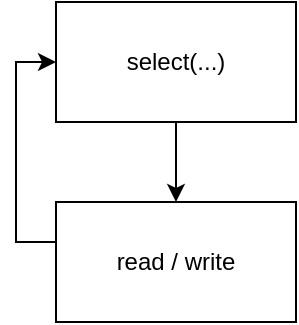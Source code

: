 <mxfile version="14.6.13" type="device" pages="3"><diagram id="I_lS-0upA18brUylHAHA" name="Main loop"><mxGraphModel dx="1042" dy="732" grid="1" gridSize="10" guides="1" tooltips="1" connect="1" arrows="1" fold="1" page="1" pageScale="1" pageWidth="827" pageHeight="1169" math="0" shadow="0"><root><mxCell id="0"/><mxCell id="1" parent="0"/><mxCell id="IDucwnHwfi0Vx0GPSvYc-4" style="edgeStyle=orthogonalEdgeStyle;rounded=0;orthogonalLoop=1;jettySize=auto;html=1;entryX=0.5;entryY=0;entryDx=0;entryDy=0;" parent="1" source="IDucwnHwfi0Vx0GPSvYc-1" target="IDucwnHwfi0Vx0GPSvYc-3" edge="1"><mxGeometry relative="1" as="geometry"/></mxCell><mxCell id="IDucwnHwfi0Vx0GPSvYc-1" value="select(...)" style="rounded=0;whiteSpace=wrap;html=1;" parent="1" vertex="1"><mxGeometry x="60" y="40" width="120" height="60" as="geometry"/></mxCell><mxCell id="IDucwnHwfi0Vx0GPSvYc-5" style="edgeStyle=orthogonalEdgeStyle;rounded=0;orthogonalLoop=1;jettySize=auto;html=1;entryX=0;entryY=0.5;entryDx=0;entryDy=0;" parent="1" source="IDucwnHwfi0Vx0GPSvYc-3" target="IDucwnHwfi0Vx0GPSvYc-1" edge="1"><mxGeometry relative="1" as="geometry"><mxPoint x="-20" y="170" as="targetPoint"/><Array as="points"><mxPoint x="40" y="160"/><mxPoint x="40" y="70"/></Array></mxGeometry></mxCell><mxCell id="IDucwnHwfi0Vx0GPSvYc-3" value="read / write" style="rounded=0;whiteSpace=wrap;html=1;" parent="1" vertex="1"><mxGeometry x="60" y="140" width="120" height="60" as="geometry"/></mxCell></root></mxGraphModel></diagram><diagram id="hF7r30cTo_IsHi8MoHKZ" name="Lifecycle"><mxGraphModel dx="1042" dy="732" grid="1" gridSize="10" guides="1" tooltips="1" connect="1" arrows="1" fold="1" page="1" pageScale="1" pageWidth="827" pageHeight="1169" math="0" shadow="0"><root><mxCell id="HZMHRvewjXrwCQOjNLbE-0"/><mxCell id="HZMHRvewjXrwCQOjNLbE-1" parent="HZMHRvewjXrwCQOjNLbE-0"/><mxCell id="ojgs4G1j0_dk_5-APON--4" style="edgeStyle=orthogonalEdgeStyle;rounded=0;orthogonalLoop=1;jettySize=auto;html=1;exitX=0.5;exitY=1;exitDx=0;exitDy=0;entryX=0.5;entryY=0;entryDx=0;entryDy=0;" edge="1" parent="HZMHRvewjXrwCQOjNLbE-1" source="ojgs4G1j0_dk_5-APON--0" target="ojgs4G1j0_dk_5-APON--2"><mxGeometry relative="1" as="geometry"/></mxCell><mxCell id="ojgs4G1j0_dk_5-APON--0" value="doOnSubscribe" style="rounded=1;whiteSpace=wrap;html=1;" vertex="1" parent="HZMHRvewjXrwCQOjNLbE-1"><mxGeometry x="110" y="160" width="120" height="60" as="geometry"/></mxCell><mxCell id="ojgs4G1j0_dk_5-APON--3" style="edgeStyle=orthogonalEdgeStyle;rounded=0;orthogonalLoop=1;jettySize=auto;html=1;entryX=0.5;entryY=0;entryDx=0;entryDy=0;" edge="1" parent="HZMHRvewjXrwCQOjNLbE-1" source="ojgs4G1j0_dk_5-APON--1" target="ojgs4G1j0_dk_5-APON--0"><mxGeometry relative="1" as="geometry"/></mxCell><mxCell id="ojgs4G1j0_dk_5-APON--1" value="Create Flux/Mono" style="ellipse;whiteSpace=wrap;html=1;aspect=fixed;" vertex="1" parent="HZMHRvewjXrwCQOjNLbE-1"><mxGeometry x="130" y="40" width="80" height="80" as="geometry"/></mxCell><mxCell id="ojgs4G1j0_dk_5-APON--6" style="edgeStyle=orthogonalEdgeStyle;rounded=0;orthogonalLoop=1;jettySize=auto;html=1;exitX=0.5;exitY=1;exitDx=0;exitDy=0;entryX=0.5;entryY=0;entryDx=0;entryDy=0;" edge="1" parent="HZMHRvewjXrwCQOjNLbE-1" source="ojgs4G1j0_dk_5-APON--2" target="ojgs4G1j0_dk_5-APON--5"><mxGeometry relative="1" as="geometry"/></mxCell><mxCell id="ojgs4G1j0_dk_5-APON--8" style="edgeStyle=orthogonalEdgeStyle;rounded=0;orthogonalLoop=1;jettySize=auto;html=1;exitX=0;exitY=1;exitDx=0;exitDy=0;entryX=-0.008;entryY=0.133;entryDx=0;entryDy=0;entryPerimeter=0;" edge="1" parent="HZMHRvewjXrwCQOjNLbE-1" source="ojgs4G1j0_dk_5-APON--2" target="ojgs4G1j0_dk_5-APON--2"><mxGeometry relative="1" as="geometry"><mxPoint x="30" y="270" as="targetPoint"/><Array as="points"><mxPoint x="110" y="340"/><mxPoint x="50" y="340"/><mxPoint x="50" y="270"/><mxPoint x="100" y="270"/><mxPoint x="100" y="268"/></Array></mxGeometry></mxCell><mxCell id="ojgs4G1j0_dk_5-APON--10" style="edgeStyle=orthogonalEdgeStyle;rounded=0;orthogonalLoop=1;jettySize=auto;html=1;exitX=1;exitY=0.5;exitDx=0;exitDy=0;entryX=0;entryY=0.5;entryDx=0;entryDy=0;" edge="1" parent="HZMHRvewjXrwCQOjNLbE-1" source="ojgs4G1j0_dk_5-APON--2" target="ojgs4G1j0_dk_5-APON--9"><mxGeometry relative="1" as="geometry"/></mxCell><mxCell id="ojgs4G1j0_dk_5-APON--2" value="doOnNext" style="rounded=1;whiteSpace=wrap;html=1;" vertex="1" parent="HZMHRvewjXrwCQOjNLbE-1"><mxGeometry x="110" y="260" width="120" height="60" as="geometry"/></mxCell><mxCell id="ojgs4G1j0_dk_5-APON--5" value="doOnComplete" style="rounded=1;whiteSpace=wrap;html=1;" vertex="1" parent="HZMHRvewjXrwCQOjNLbE-1"><mxGeometry x="110" y="360" width="120" height="60" as="geometry"/></mxCell><mxCell id="ojgs4G1j0_dk_5-APON--9" value="doOnError" style="rounded=1;whiteSpace=wrap;html=1;" vertex="1" parent="HZMHRvewjXrwCQOjNLbE-1"><mxGeometry x="280" y="260" width="120" height="60" as="geometry"/></mxCell></root></mxGraphModel></diagram><diagram name="Scheduled main loop" id="fKiUcYjhDljbkTPDots9"><mxGraphModel dx="1042" dy="732" grid="1" gridSize="10" guides="1" tooltips="1" connect="1" arrows="1" fold="1" page="1" pageScale="1" pageWidth="827" pageHeight="1169" math="0" shadow="0"><root><mxCell id="r50Y5BQM5j9BfQd83mhO-0"/><mxCell id="r50Y5BQM5j9BfQd83mhO-1" parent="r50Y5BQM5j9BfQd83mhO-0"/><mxCell id="r50Y5BQM5j9BfQd83mhO-2" style="edgeStyle=orthogonalEdgeStyle;rounded=0;orthogonalLoop=1;jettySize=auto;html=1;entryX=0.5;entryY=0;entryDx=0;entryDy=0;" edge="1" parent="r50Y5BQM5j9BfQd83mhO-1" source="r50Y5BQM5j9BfQd83mhO-3" target="r50Y5BQM5j9BfQd83mhO-5"><mxGeometry relative="1" as="geometry"/></mxCell><mxCell id="r50Y5BQM5j9BfQd83mhO-3" value="select(...)" style="rounded=0;whiteSpace=wrap;html=1;" vertex="1" parent="r50Y5BQM5j9BfQd83mhO-1"><mxGeometry x="60" y="40" width="120" height="60" as="geometry"/></mxCell><mxCell id="r50Y5BQM5j9BfQd83mhO-4" style="edgeStyle=orthogonalEdgeStyle;rounded=0;orthogonalLoop=1;jettySize=auto;html=1;entryX=0;entryY=0.5;entryDx=0;entryDy=0;" edge="1" parent="r50Y5BQM5j9BfQd83mhO-1" source="r50Y5BQM5j9BfQd83mhO-5" target="r50Y5BQM5j9BfQd83mhO-3"><mxGeometry relative="1" as="geometry"><mxPoint x="-20" y="170" as="targetPoint"/><Array as="points"><mxPoint x="40" y="160"/><mxPoint x="40" y="70"/></Array></mxGeometry></mxCell><mxCell id="w4lTRjDmLseuvkIP6gHi-8" style="edgeStyle=orthogonalEdgeStyle;rounded=0;orthogonalLoop=1;jettySize=auto;html=1;exitX=1;exitY=0.25;exitDx=0;exitDy=0;entryX=0;entryY=0.25;entryDx=0;entryDy=0;" edge="1" parent="r50Y5BQM5j9BfQd83mhO-1" source="r50Y5BQM5j9BfQd83mhO-5" target="w4lTRjDmLseuvkIP6gHi-3"><mxGeometry relative="1" as="geometry"/></mxCell><mxCell id="w4lTRjDmLseuvkIP6gHi-9" value="read" style="edgeLabel;html=1;align=center;verticalAlign=middle;resizable=0;points=[];" vertex="1" connectable="0" parent="w4lTRjDmLseuvkIP6gHi-8"><mxGeometry x="-0.28" y="1" relative="1" as="geometry"><mxPoint as="offset"/></mxGeometry></mxCell><mxCell id="r50Y5BQM5j9BfQd83mhO-5" value="read / write" style="rounded=0;whiteSpace=wrap;html=1;" vertex="1" parent="r50Y5BQM5j9BfQd83mhO-1"><mxGeometry x="60" y="140" width="120" height="60" as="geometry"/></mxCell><mxCell id="w4lTRjDmLseuvkIP6gHi-0" value="Elastic &lt;br&gt;Thread Pool" style="ellipse;shape=cloud;whiteSpace=wrap;html=1;" vertex="1" parent="r50Y5BQM5j9BfQd83mhO-1"><mxGeometry x="600" y="80" width="120" height="80" as="geometry"/></mxCell><mxCell id="w4lTRjDmLseuvkIP6gHi-1" value="Parallel&lt;br&gt;Thread Pool" style="ellipse;shape=cloud;whiteSpace=wrap;html=1;" vertex="1" parent="r50Y5BQM5j9BfQd83mhO-1"><mxGeometry x="600" y="190" width="120" height="80" as="geometry"/></mxCell><mxCell id="w4lTRjDmLseuvkIP6gHi-7" value="publish" style="edgeStyle=orthogonalEdgeStyle;rounded=0;orthogonalLoop=1;jettySize=auto;html=1;exitX=0;exitY=0.75;exitDx=0;exitDy=0;entryX=1;entryY=0.75;entryDx=0;entryDy=0;" edge="1" parent="r50Y5BQM5j9BfQd83mhO-1" source="w4lTRjDmLseuvkIP6gHi-2" target="w4lTRjDmLseuvkIP6gHi-3"><mxGeometry relative="1" as="geometry"/></mxCell><mxCell id="w4lTRjDmLseuvkIP6gHi-12" style="edgeStyle=orthogonalEdgeStyle;rounded=0;orthogonalLoop=1;jettySize=auto;html=1;exitX=1;exitY=0.25;exitDx=0;exitDy=0;entryX=0.07;entryY=0.4;entryDx=0;entryDy=0;entryPerimeter=0;" edge="1" parent="r50Y5BQM5j9BfQd83mhO-1" source="w4lTRjDmLseuvkIP6gHi-2" target="w4lTRjDmLseuvkIP6gHi-0"><mxGeometry relative="1" as="geometry"><mxPoint x="650" y="155" as="targetPoint"/></mxGeometry></mxCell><mxCell id="w4lTRjDmLseuvkIP6gHi-13" style="edgeStyle=orthogonalEdgeStyle;rounded=0;orthogonalLoop=1;jettySize=auto;html=1;exitX=1;exitY=0.75;exitDx=0;exitDy=0;" edge="1" parent="r50Y5BQM5j9BfQd83mhO-1" source="w4lTRjDmLseuvkIP6gHi-2" target="w4lTRjDmLseuvkIP6gHi-1"><mxGeometry relative="1" as="geometry"/></mxCell><mxCell id="w4lTRjDmLseuvkIP6gHi-2" value="Schedule" style="rounded=1;whiteSpace=wrap;html=1;" vertex="1" parent="r50Y5BQM5j9BfQd83mhO-1"><mxGeometry x="440" y="140" width="120" height="60" as="geometry"/></mxCell><mxCell id="w4lTRjDmLseuvkIP6gHi-6" value="subscribe" style="edgeStyle=orthogonalEdgeStyle;rounded=0;orthogonalLoop=1;jettySize=auto;html=1;exitX=1;exitY=0.25;exitDx=0;exitDy=0;entryX=0;entryY=0.25;entryDx=0;entryDy=0;" edge="1" parent="r50Y5BQM5j9BfQd83mhO-1" source="w4lTRjDmLseuvkIP6gHi-3" target="w4lTRjDmLseuvkIP6gHi-2"><mxGeometry relative="1" as="geometry"/></mxCell><mxCell id="w4lTRjDmLseuvkIP6gHi-10" value="write" style="edgeStyle=orthogonalEdgeStyle;rounded=0;orthogonalLoop=1;jettySize=auto;html=1;exitX=0;exitY=0.75;exitDx=0;exitDy=0;entryX=1;entryY=0.75;entryDx=0;entryDy=0;" edge="1" parent="r50Y5BQM5j9BfQd83mhO-1" source="w4lTRjDmLseuvkIP6gHi-3" target="r50Y5BQM5j9BfQd83mhO-5"><mxGeometry relative="1" as="geometry"/></mxCell><mxCell id="w4lTRjDmLseuvkIP6gHi-3" value="Mono/Flux &lt;br&gt;operator(...)" style="rounded=1;whiteSpace=wrap;html=1;" vertex="1" parent="r50Y5BQM5j9BfQd83mhO-1"><mxGeometry x="240" y="140" width="120" height="60" as="geometry"/></mxCell><mxCell id="w4lTRjDmLseuvkIP6gHi-11" value="immediate" style="edgeStyle=orthogonalEdgeStyle;rounded=0;orthogonalLoop=1;jettySize=auto;html=1;exitX=0.75;exitY=1;exitDx=0;exitDy=0;entryX=0.2;entryY=1.05;entryDx=0;entryDy=0;entryPerimeter=0;" edge="1" parent="r50Y5BQM5j9BfQd83mhO-1" source="w4lTRjDmLseuvkIP6gHi-2" target="w4lTRjDmLseuvkIP6gHi-2"><mxGeometry relative="1" as="geometry"/></mxCell></root></mxGraphModel></diagram></mxfile>
